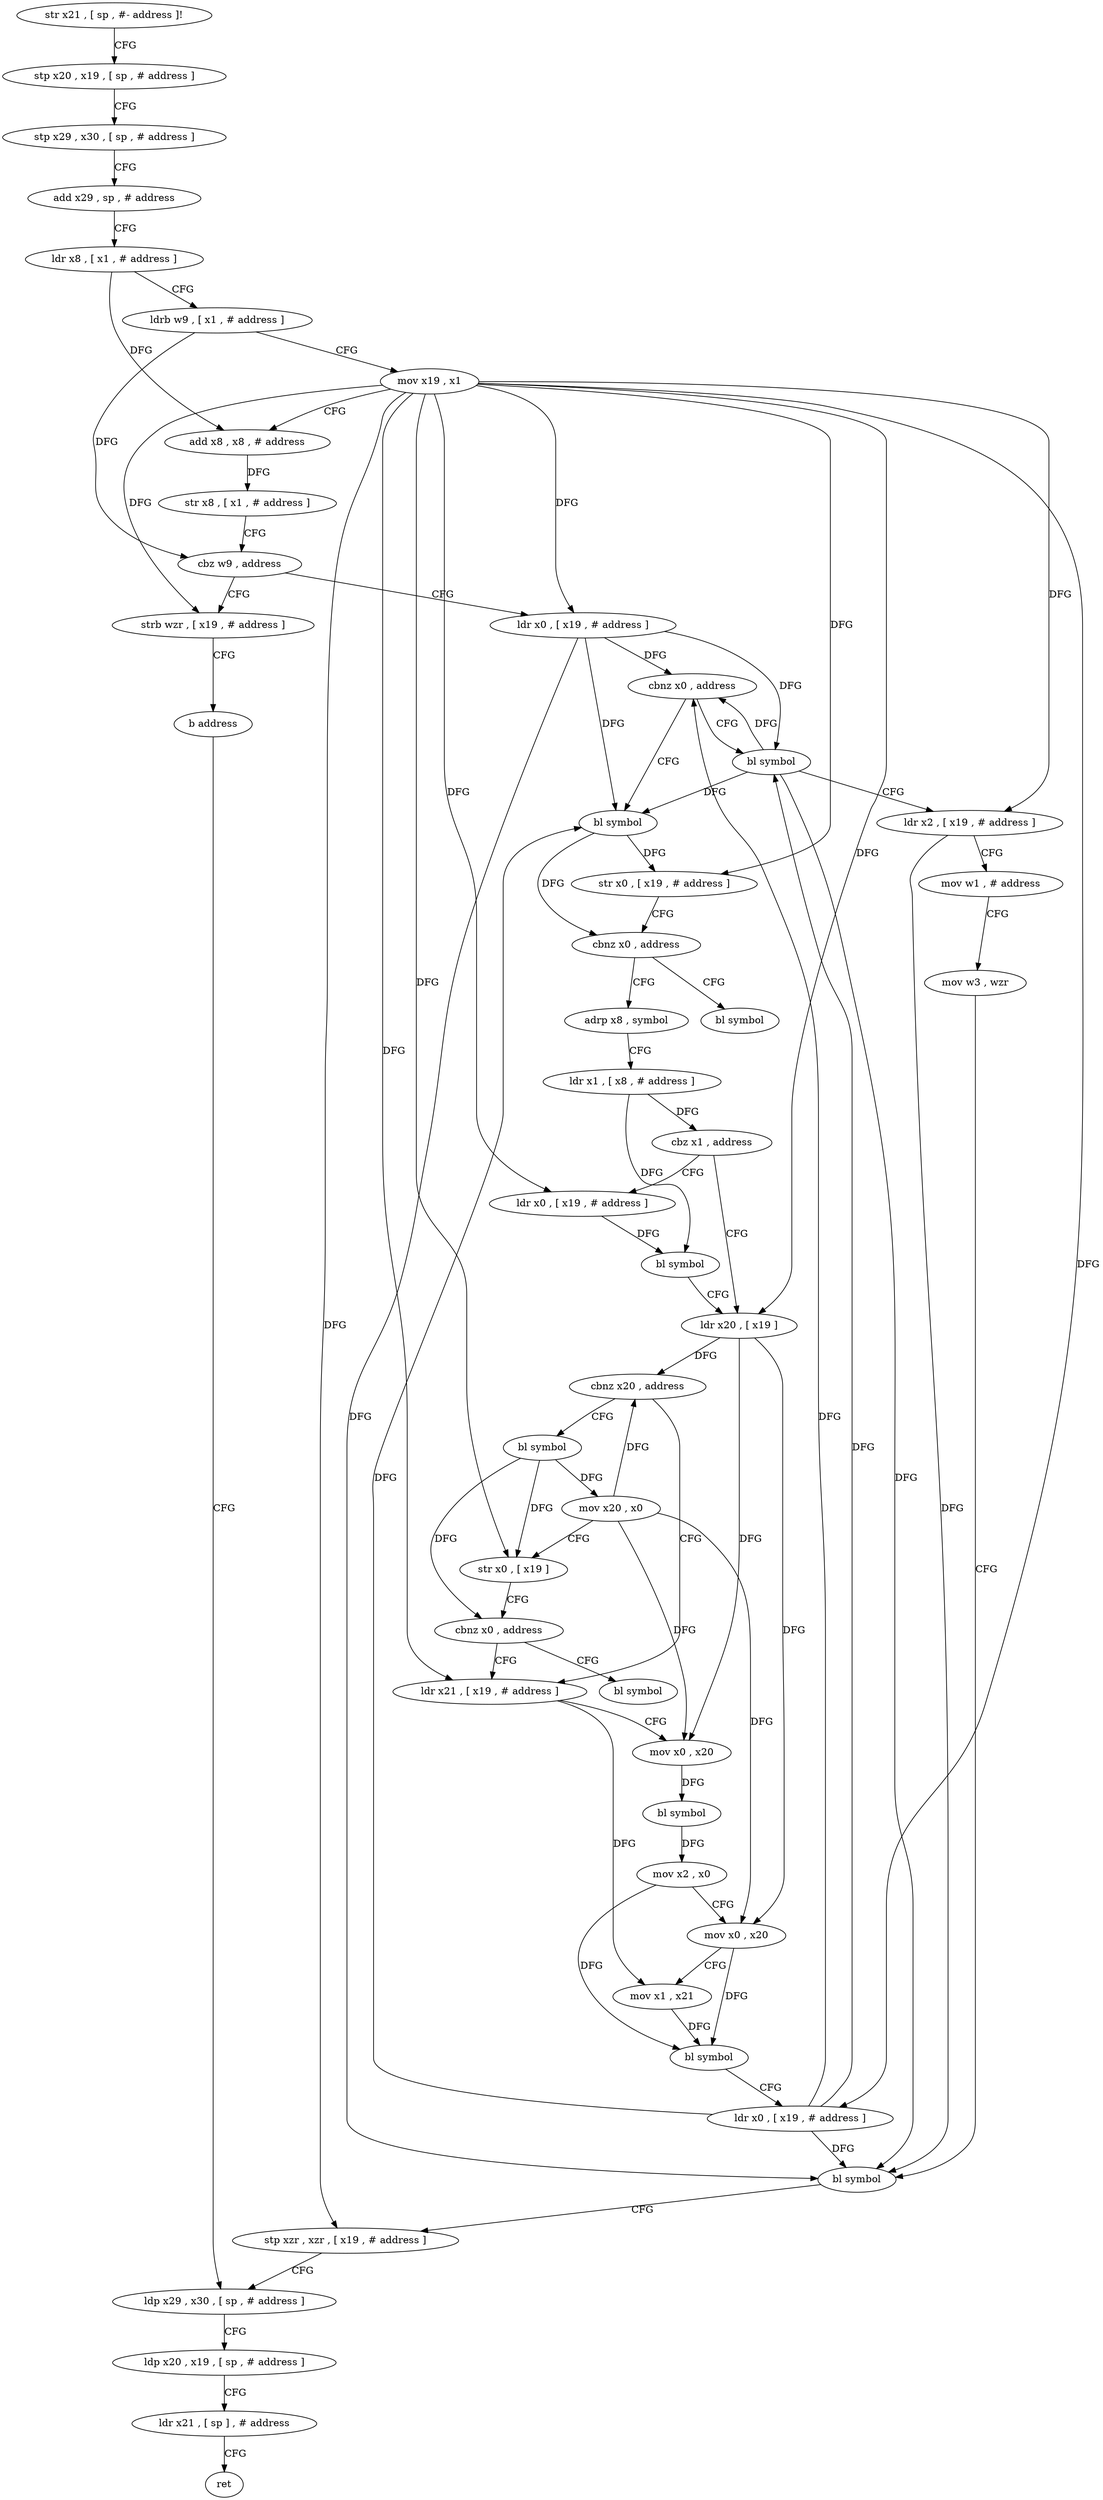 digraph "func" {
"4216136" [label = "str x21 , [ sp , #- address ]!" ]
"4216140" [label = "stp x20 , x19 , [ sp , # address ]" ]
"4216144" [label = "stp x29 , x30 , [ sp , # address ]" ]
"4216148" [label = "add x29 , sp , # address" ]
"4216152" [label = "ldr x8 , [ x1 , # address ]" ]
"4216156" [label = "ldrb w9 , [ x1 , # address ]" ]
"4216160" [label = "mov x19 , x1" ]
"4216164" [label = "add x8 , x8 , # address" ]
"4216168" [label = "str x8 , [ x1 , # address ]" ]
"4216172" [label = "cbz w9 , address" ]
"4216184" [label = "ldr x0 , [ x19 , # address ]" ]
"4216176" [label = "strb wzr , [ x19 , # address ]" ]
"4216188" [label = "cbnz x0 , address" ]
"4216292" [label = "bl symbol" ]
"4216192" [label = "bl symbol" ]
"4216180" [label = "b address" ]
"4216316" [label = "ldp x29 , x30 , [ sp , # address ]" ]
"4216296" [label = "ldr x2 , [ x19 , # address ]" ]
"4216300" [label = "mov w1 , # address" ]
"4216304" [label = "mov w3 , wzr" ]
"4216308" [label = "bl symbol" ]
"4216312" [label = "stp xzr , xzr , [ x19 , # address ]" ]
"4216196" [label = "str x0 , [ x19 , # address ]" ]
"4216200" [label = "cbnz x0 , address" ]
"4216208" [label = "adrp x8 , symbol" ]
"4216204" [label = "bl symbol" ]
"4216320" [label = "ldp x20 , x19 , [ sp , # address ]" ]
"4216324" [label = "ldr x21 , [ sp ] , # address" ]
"4216328" [label = "ret" ]
"4216212" [label = "ldr x1 , [ x8 , # address ]" ]
"4216216" [label = "cbz x1 , address" ]
"4216228" [label = "ldr x20 , [ x19 ]" ]
"4216220" [label = "ldr x0 , [ x19 , # address ]" ]
"4216232" [label = "cbnz x20 , address" ]
"4216260" [label = "ldr x21 , [ x19 , # address ]" ]
"4216236" [label = "bl symbol" ]
"4216224" [label = "bl symbol" ]
"4216264" [label = "mov x0 , x20" ]
"4216268" [label = "bl symbol" ]
"4216272" [label = "mov x2 , x0" ]
"4216276" [label = "mov x0 , x20" ]
"4216280" [label = "mov x1 , x21" ]
"4216284" [label = "bl symbol" ]
"4216288" [label = "ldr x0 , [ x19 , # address ]" ]
"4216240" [label = "mov x20 , x0" ]
"4216244" [label = "str x0 , [ x19 ]" ]
"4216248" [label = "cbnz x0 , address" ]
"4216252" [label = "bl symbol" ]
"4216136" -> "4216140" [ label = "CFG" ]
"4216140" -> "4216144" [ label = "CFG" ]
"4216144" -> "4216148" [ label = "CFG" ]
"4216148" -> "4216152" [ label = "CFG" ]
"4216152" -> "4216156" [ label = "CFG" ]
"4216152" -> "4216164" [ label = "DFG" ]
"4216156" -> "4216160" [ label = "CFG" ]
"4216156" -> "4216172" [ label = "DFG" ]
"4216160" -> "4216164" [ label = "CFG" ]
"4216160" -> "4216184" [ label = "DFG" ]
"4216160" -> "4216176" [ label = "DFG" ]
"4216160" -> "4216296" [ label = "DFG" ]
"4216160" -> "4216312" [ label = "DFG" ]
"4216160" -> "4216196" [ label = "DFG" ]
"4216160" -> "4216228" [ label = "DFG" ]
"4216160" -> "4216220" [ label = "DFG" ]
"4216160" -> "4216260" [ label = "DFG" ]
"4216160" -> "4216288" [ label = "DFG" ]
"4216160" -> "4216244" [ label = "DFG" ]
"4216164" -> "4216168" [ label = "DFG" ]
"4216168" -> "4216172" [ label = "CFG" ]
"4216172" -> "4216184" [ label = "CFG" ]
"4216172" -> "4216176" [ label = "CFG" ]
"4216184" -> "4216188" [ label = "DFG" ]
"4216184" -> "4216292" [ label = "DFG" ]
"4216184" -> "4216308" [ label = "DFG" ]
"4216184" -> "4216192" [ label = "DFG" ]
"4216176" -> "4216180" [ label = "CFG" ]
"4216188" -> "4216292" [ label = "CFG" ]
"4216188" -> "4216192" [ label = "CFG" ]
"4216292" -> "4216296" [ label = "CFG" ]
"4216292" -> "4216188" [ label = "DFG" ]
"4216292" -> "4216308" [ label = "DFG" ]
"4216292" -> "4216192" [ label = "DFG" ]
"4216192" -> "4216196" [ label = "DFG" ]
"4216192" -> "4216200" [ label = "DFG" ]
"4216180" -> "4216316" [ label = "CFG" ]
"4216316" -> "4216320" [ label = "CFG" ]
"4216296" -> "4216300" [ label = "CFG" ]
"4216296" -> "4216308" [ label = "DFG" ]
"4216300" -> "4216304" [ label = "CFG" ]
"4216304" -> "4216308" [ label = "CFG" ]
"4216308" -> "4216312" [ label = "CFG" ]
"4216312" -> "4216316" [ label = "CFG" ]
"4216196" -> "4216200" [ label = "CFG" ]
"4216200" -> "4216208" [ label = "CFG" ]
"4216200" -> "4216204" [ label = "CFG" ]
"4216208" -> "4216212" [ label = "CFG" ]
"4216320" -> "4216324" [ label = "CFG" ]
"4216324" -> "4216328" [ label = "CFG" ]
"4216212" -> "4216216" [ label = "DFG" ]
"4216212" -> "4216224" [ label = "DFG" ]
"4216216" -> "4216228" [ label = "CFG" ]
"4216216" -> "4216220" [ label = "CFG" ]
"4216228" -> "4216232" [ label = "DFG" ]
"4216228" -> "4216264" [ label = "DFG" ]
"4216228" -> "4216276" [ label = "DFG" ]
"4216220" -> "4216224" [ label = "DFG" ]
"4216232" -> "4216260" [ label = "CFG" ]
"4216232" -> "4216236" [ label = "CFG" ]
"4216260" -> "4216264" [ label = "CFG" ]
"4216260" -> "4216280" [ label = "DFG" ]
"4216236" -> "4216240" [ label = "DFG" ]
"4216236" -> "4216244" [ label = "DFG" ]
"4216236" -> "4216248" [ label = "DFG" ]
"4216224" -> "4216228" [ label = "CFG" ]
"4216264" -> "4216268" [ label = "DFG" ]
"4216268" -> "4216272" [ label = "DFG" ]
"4216272" -> "4216276" [ label = "CFG" ]
"4216272" -> "4216284" [ label = "DFG" ]
"4216276" -> "4216280" [ label = "CFG" ]
"4216276" -> "4216284" [ label = "DFG" ]
"4216280" -> "4216284" [ label = "DFG" ]
"4216284" -> "4216288" [ label = "CFG" ]
"4216288" -> "4216292" [ label = "DFG" ]
"4216288" -> "4216188" [ label = "DFG" ]
"4216288" -> "4216192" [ label = "DFG" ]
"4216288" -> "4216308" [ label = "DFG" ]
"4216240" -> "4216244" [ label = "CFG" ]
"4216240" -> "4216232" [ label = "DFG" ]
"4216240" -> "4216264" [ label = "DFG" ]
"4216240" -> "4216276" [ label = "DFG" ]
"4216244" -> "4216248" [ label = "CFG" ]
"4216248" -> "4216260" [ label = "CFG" ]
"4216248" -> "4216252" [ label = "CFG" ]
}
